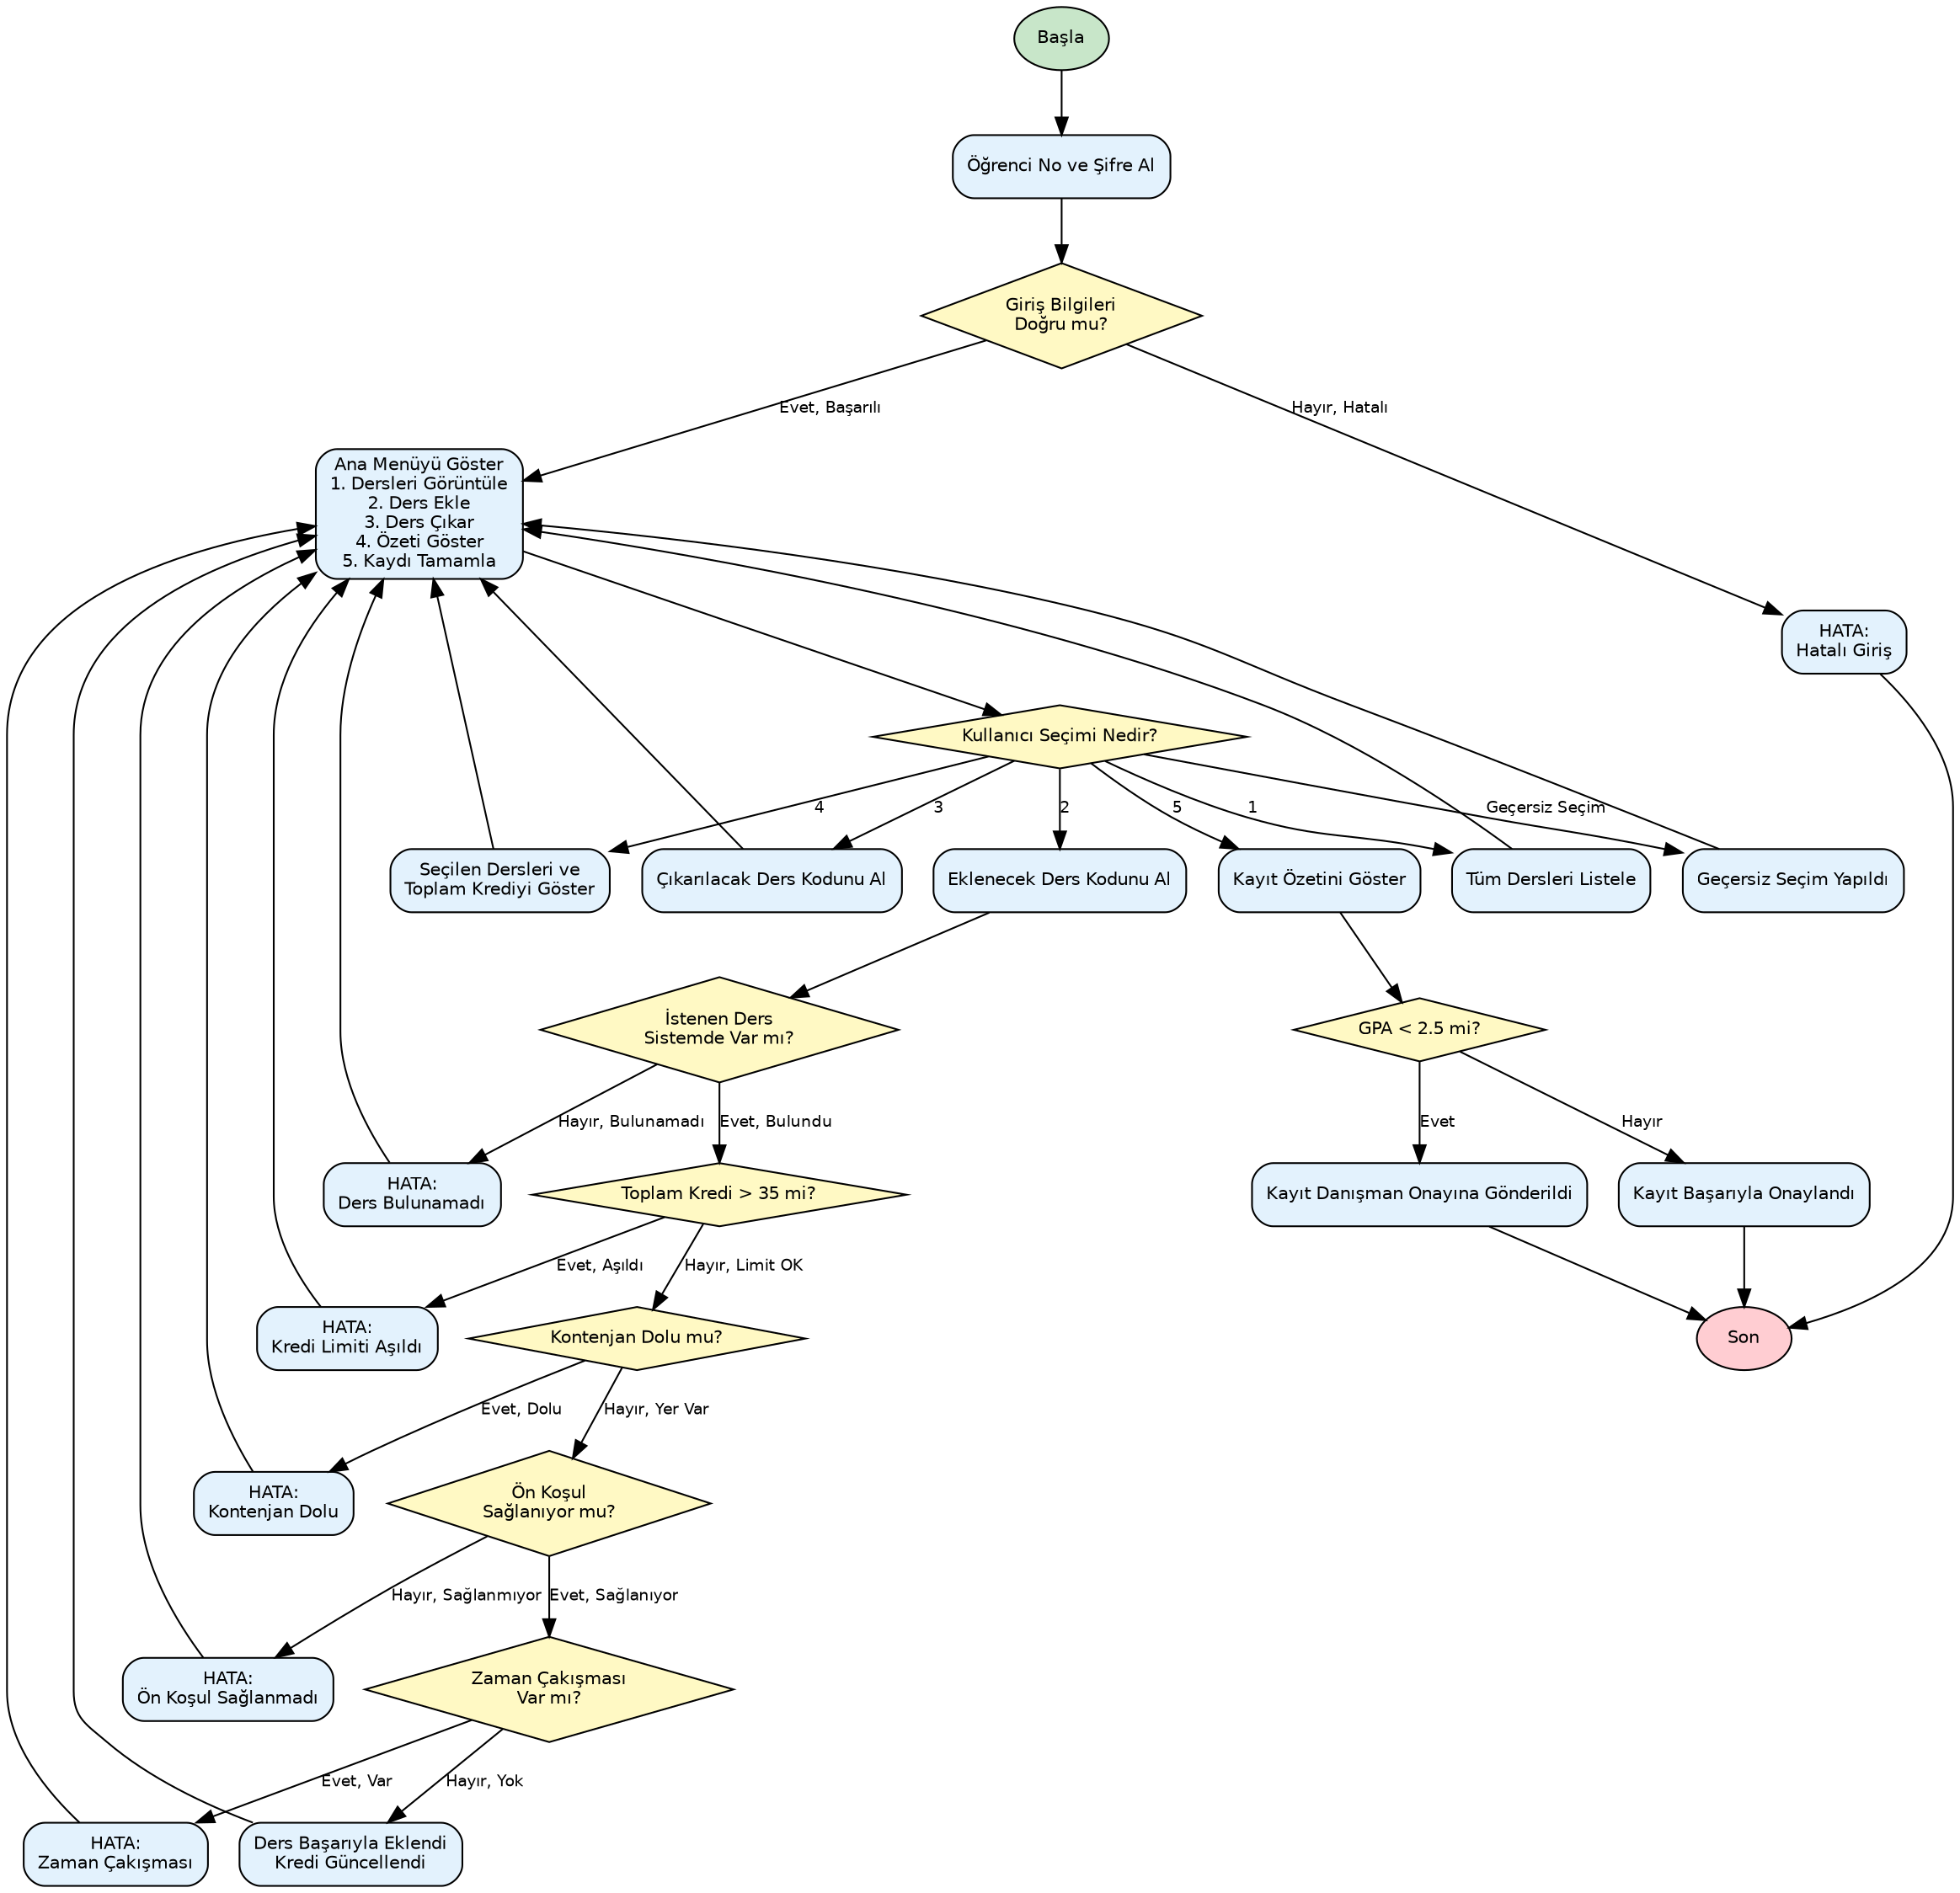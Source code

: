 digraph DersKayitSistemi {
    // Grafik ayarları
    rankdir=TB;
    node [fontname="Helvetica", fontsize=10];
    edge [fontname="Helvetica", fontsize=9];

    // Düğüm (node) şekilleri
    node [shape=box, style="rounded,filled", fillcolor="#e3f2fd"]; // İşlem adımları
    start [shape=ellipse, style=filled, fillcolor="#c8e6c9", label="Başla"];
    end [shape=ellipse, style=filled, fillcolor="#ffcdd2", label="Son"];

    // Karar noktaları için özel stil
    node [shape=diamond, style=filled, fillcolor="#fff9c4"];
    LoginCheck [label="Giriş Bilgileri\nDoğru mu?"];
    SecimKontrol [label="Kullanıcı Seçimi Nedir?"];
    DersBulundu [label="İstenen Ders\nSistemde Var mı?"];
    KrediLimitiKontrolu [label="Toplam Kredi > 35 mi?"];
    KontenjanKontrolu [label="Kontenjan Dolu mu?"];
    OnKosulKontrolu [label="Ön Koşul\nSağlanıyor mu?"];
    ZamanCakismasiKontrolu [label="Zaman Çakışması\nVar mı?"];
    GpaKontrolu [label="GPA < 2.5 mi?"];

    // İşlem Düğümleri
    node [shape=box, style="rounded,filled", fillcolor="#e3f2fd"];
    Giris [label="Öğrenci No ve Şifre Al"];
    MainMenu [label="Ana Menüyü Göster\n1. Dersleri Görüntüle\n2. Ders Ekle\n3. Ders Çıkar\n4. Özeti Göster\n5. Kaydı Tamamla"];
    DersleriGoruntule [label="Tüm Dersleri Listele"];
    DersEkle [label="Eklenecek Ders Kodunu Al"];
    DersCikar [label="Çıkarılacak Ders Kodunu Al"];
    SecilenleriGoster [label="Seçilen Dersleri ve\nToplam Krediyi Göster"];
    KayitOzetiGoster [label="Kayıt Özetini Göster"];
    DanismanOnayiGerekli [label="Kayıt Danışman Onayına Gönderildi"];
    KayitOnaylandi [label="Kayıt Başarıyla Onaylandı"];
    HataGiris [label="HATA:\nHatalı Giriş"];
    HataDersBulunamadi [label="HATA:\nDers Bulunamadı"];
    HataKrediAsimi [label="HATA:\nKredi Limiti Aşıldı"];
    HataKontenjanDolu [label="HATA:\nKontenjan Dolu"];
    HataOnKosul [label="HATA:\nÖn Koşul Sağlanmadı"];
    HataZamanCakismasi [label="HATA:\nZaman Çakışması"];
    DersEklendi [label="Ders Başarıyla Eklendi\nKredi Güncellendi"];
    GecersizSecim [label="Geçersiz Seçim Yapıldı"];


    // Akış Şeması Bağlantıları (Edges)
    
    // 1. Giriş Akışı
    start -> Giris;
    Giris -> LoginCheck;
    LoginCheck -> MainMenu [label="Evet, Başarılı"];
    LoginCheck -> HataGiris [label="Hayır, Hatalı"];
    HataGiris -> end;

    // 2. Ana Menü Döngüsü
    MainMenu -> SecimKontrol;

    // 3. Menü Seçenekleri Akışı
    
    // Seçim 1: Dersleri Görüntüle
    SecimKontrol -> DersleriGoruntule [label="1"];
    DersleriGoruntule -> MainMenu;

    // Seçim 2: Ders Ekle (En detaylı akış)
    SecimKontrol -> DersEkle [label="2"];
    DersEkle -> DersBulundu;
    DersBulundu -> KrediLimitiKontrolu [label="Evet, Bulundu"];
    DersBulundu -> HataDersBulunamadi [label="Hayır, Bulunamadı"];
    HataDersBulunamadi -> MainMenu;
    
    KrediLimitiKontrolu -> HataKrediAsimi [label="Evet, Aşıldı"];
    HataKrediAsimi -> MainMenu;
    KrediLimitiKontrolu -> KontenjanKontrolu [label="Hayır, Limit OK"];

    KontenjanKontrolu -> HataKontenjanDolu [label="Evet, Dolu"];
    HataKontenjanDolu -> MainMenu;
    KontenjanKontrolu -> OnKosulKontrolu [label="Hayır, Yer Var"];

    OnKosulKontrolu -> HataOnKosul [label="Hayır, Sağlanmıyor"];
    HataOnKosul -> MainMenu;
    OnKosulKontrolu -> ZamanCakismasiKontrolu [label="Evet, Sağlanıyor"];
    
    ZamanCakismasiKontrolu -> HataZamanCakismasi [label="Evet, Var"];
    HataZamanCakismasi -> MainMenu;
    ZamanCakismasiKontrolu -> DersEklendi [label="Hayır, Yok"];
    DersEklendi -> MainMenu;

    // Seçim 3: Ders Çıkar
    SecimKontrol -> DersCikar [label="3"];
    DersCikar -> MainMenu; // (Detaylandırılmadığı için direkt menüye döner)

    // Seçim 4: Seçilenleri Göster
    SecimKontrol -> SecilenleriGoster [label="4"];
    SecilenleriGoster -> MainMenu;
    
    // Geçersiz Seçim
    SecimKontrol -> GecersizSecim [label="Geçersiz Seçim"];
    GecersizSecim -> MainMenu;

    // Seçim 5: Kaydı Tamamla (Döngüden çıkış)
    SecimKontrol -> KayitOzetiGoster [label="5"];
    KayitOzetiGoster -> GpaKontrolu;
    GpaKontrolu -> DanismanOnayiGerekli [label="Evet"];
    GpaKontrolu -> KayitOnaylandi [label="Hayır"];
    DanismanOnayiGerekli -> end;
    KayitOnaylandi -> end;
}
